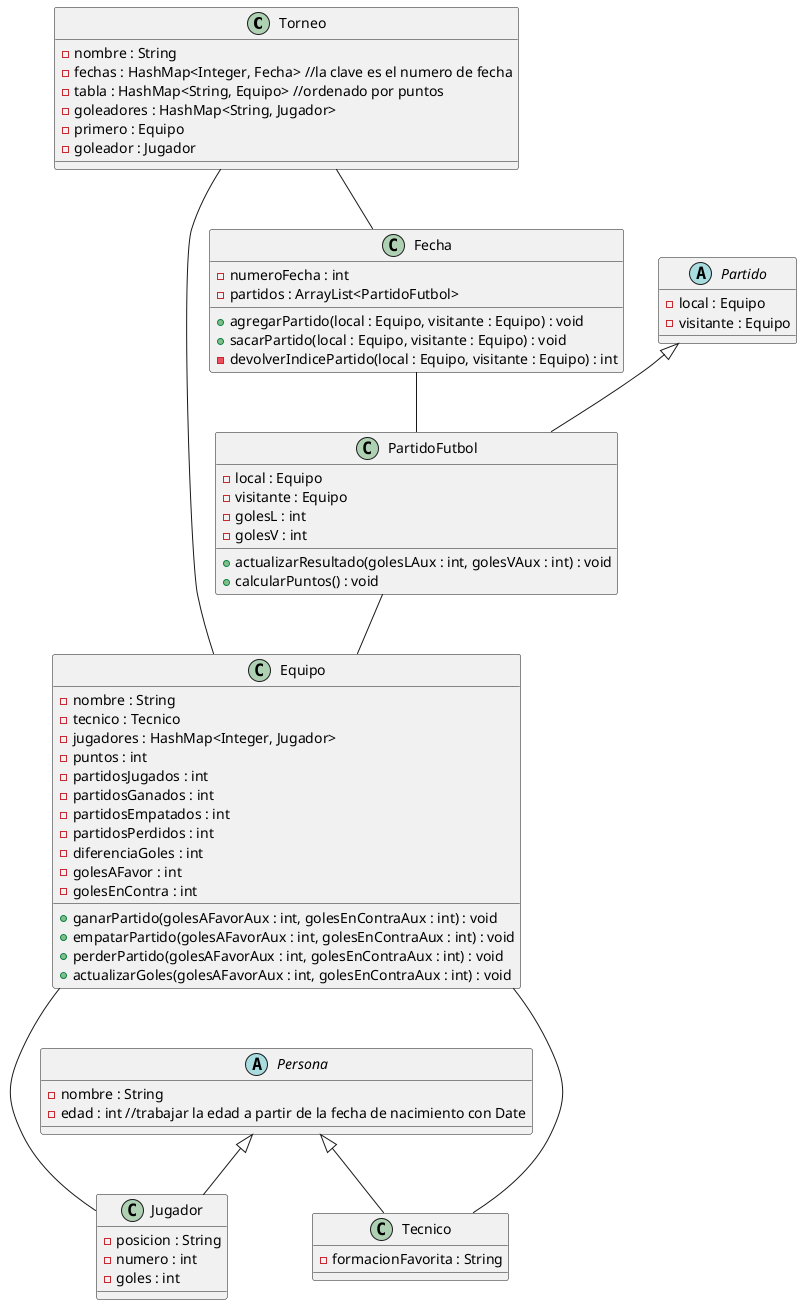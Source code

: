 @startuml
Torneo -- Equipo
Torneo -- Fecha
Fecha -- PartidoFutbol
PartidoFutbol -- Equipo
Equipo --- Jugador
Equipo --- Tecnico
class Torneo {
    - nombre : String
    - fechas : HashMap<Integer, Fecha> //la clave es el numero de fecha
    - tabla : HashMap<String, Equipo> //ordenado por puntos
    - goleadores : HashMap<String, Jugador>
    - primero : Equipo
    - goleador : Jugador
}
class Fecha {
    - numeroFecha : int
    - partidos : ArrayList<PartidoFutbol>
    + agregarPartido(local : Equipo, visitante : Equipo) : void
    + sacarPartido(local : Equipo, visitante : Equipo) : void
    - devolverIndicePartido(local : Equipo, visitante : Equipo) : int
}
abstract class Partido {
    - local : Equipo
    - visitante : Equipo
}
class PartidoFutbol extends Partido {
    - local : Equipo
    - visitante : Equipo
    - golesL : int
    - golesV : int
    + actualizarResultado(golesLAux : int, golesVAux : int) : void
    + calcularPuntos() : void
}
class Equipo {
    - nombre : String
    - tecnico : Tecnico
    - jugadores : HashMap<Integer, Jugador>
    - puntos : int
    - partidosJugados : int
    - partidosGanados : int
    - partidosEmpatados : int
    - partidosPerdidos : int
    - diferenciaGoles : int
    - golesAFavor : int
    - golesEnContra : int
    + ganarPartido(golesAFavorAux : int, golesEnContraAux : int) : void
    + empatarPartido(golesAFavorAux : int, golesEnContraAux : int) : void
    + perderPartido(golesAFavorAux : int, golesEnContraAux : int) : void
    + actualizarGoles(golesAFavorAux : int, golesEnContraAux : int) : void
}
abstract class Persona {
    - nombre : String
    - edad : int //trabajar la edad a partir de la fecha de nacimiento con Date
}
class Jugador extends Persona {
    - posicion : String
    - numero : int
    - goles : int
}
class Tecnico extends Persona {
    - formacionFavorita : String
}
@enduml
